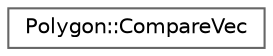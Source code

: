 digraph "Graphical Class Hierarchy"
{
 // LATEX_PDF_SIZE
  bgcolor="transparent";
  edge [fontname=Helvetica,fontsize=10,labelfontname=Helvetica,labelfontsize=10];
  node [fontname=Helvetica,fontsize=10,shape=box,height=0.2,width=0.4];
  rankdir="LR";
  Node0 [label="Polygon::CompareVec",height=0.2,width=0.4,color="grey40", fillcolor="white", style="filled",URL="$d8/d35/struct_polygon_1_1_compare_vec.html",tooltip=" "];
}
